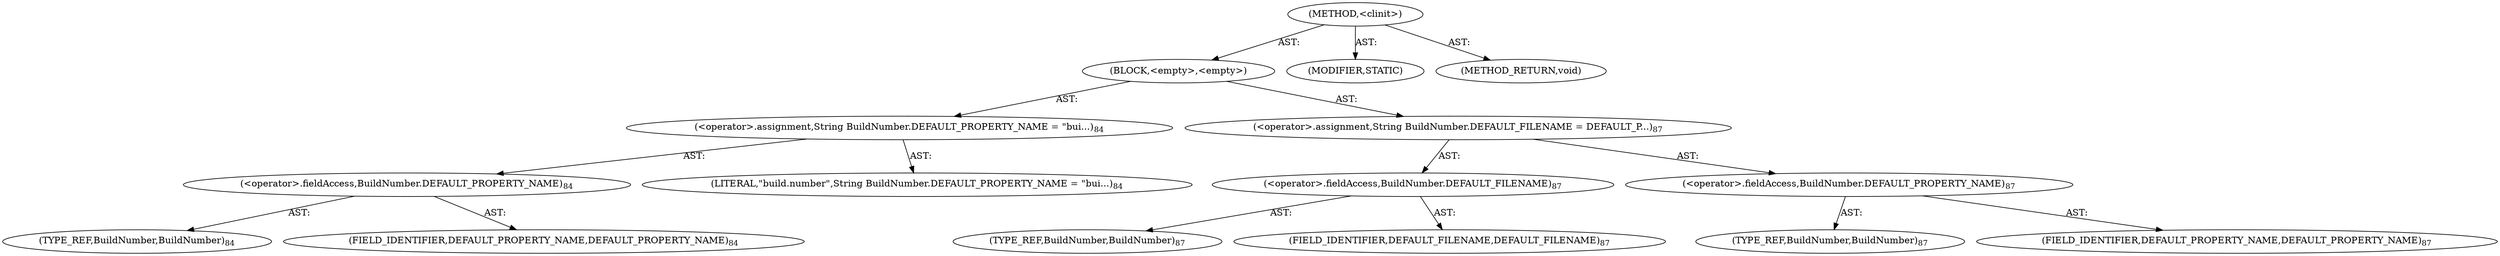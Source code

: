 digraph "&lt;clinit&gt;" {  
"111669149702" [label = <(METHOD,&lt;clinit&gt;)> ]
"25769803808" [label = <(BLOCK,&lt;empty&gt;,&lt;empty&gt;)> ]
"30064771185" [label = <(&lt;operator&gt;.assignment,String BuildNumber.DEFAULT_PROPERTY_NAME = &quot;bui...)<SUB>84</SUB>> ]
"30064771186" [label = <(&lt;operator&gt;.fieldAccess,BuildNumber.DEFAULT_PROPERTY_NAME)<SUB>84</SUB>> ]
"180388626436" [label = <(TYPE_REF,BuildNumber,BuildNumber)<SUB>84</SUB>> ]
"55834574870" [label = <(FIELD_IDENTIFIER,DEFAULT_PROPERTY_NAME,DEFAULT_PROPERTY_NAME)<SUB>84</SUB>> ]
"90194313233" [label = <(LITERAL,&quot;build.number&quot;,String BuildNumber.DEFAULT_PROPERTY_NAME = &quot;bui...)<SUB>84</SUB>> ]
"30064771187" [label = <(&lt;operator&gt;.assignment,String BuildNumber.DEFAULT_FILENAME = DEFAULT_P...)<SUB>87</SUB>> ]
"30064771188" [label = <(&lt;operator&gt;.fieldAccess,BuildNumber.DEFAULT_FILENAME)<SUB>87</SUB>> ]
"180388626437" [label = <(TYPE_REF,BuildNumber,BuildNumber)<SUB>87</SUB>> ]
"55834574871" [label = <(FIELD_IDENTIFIER,DEFAULT_FILENAME,DEFAULT_FILENAME)<SUB>87</SUB>> ]
"30064771189" [label = <(&lt;operator&gt;.fieldAccess,BuildNumber.DEFAULT_PROPERTY_NAME)<SUB>87</SUB>> ]
"180388626438" [label = <(TYPE_REF,BuildNumber,BuildNumber)<SUB>87</SUB>> ]
"55834574872" [label = <(FIELD_IDENTIFIER,DEFAULT_PROPERTY_NAME,DEFAULT_PROPERTY_NAME)<SUB>87</SUB>> ]
"133143986193" [label = <(MODIFIER,STATIC)> ]
"128849018886" [label = <(METHOD_RETURN,void)> ]
  "111669149702" -> "25769803808"  [ label = "AST: "] 
  "111669149702" -> "133143986193"  [ label = "AST: "] 
  "111669149702" -> "128849018886"  [ label = "AST: "] 
  "25769803808" -> "30064771185"  [ label = "AST: "] 
  "25769803808" -> "30064771187"  [ label = "AST: "] 
  "30064771185" -> "30064771186"  [ label = "AST: "] 
  "30064771185" -> "90194313233"  [ label = "AST: "] 
  "30064771186" -> "180388626436"  [ label = "AST: "] 
  "30064771186" -> "55834574870"  [ label = "AST: "] 
  "30064771187" -> "30064771188"  [ label = "AST: "] 
  "30064771187" -> "30064771189"  [ label = "AST: "] 
  "30064771188" -> "180388626437"  [ label = "AST: "] 
  "30064771188" -> "55834574871"  [ label = "AST: "] 
  "30064771189" -> "180388626438"  [ label = "AST: "] 
  "30064771189" -> "55834574872"  [ label = "AST: "] 
}
